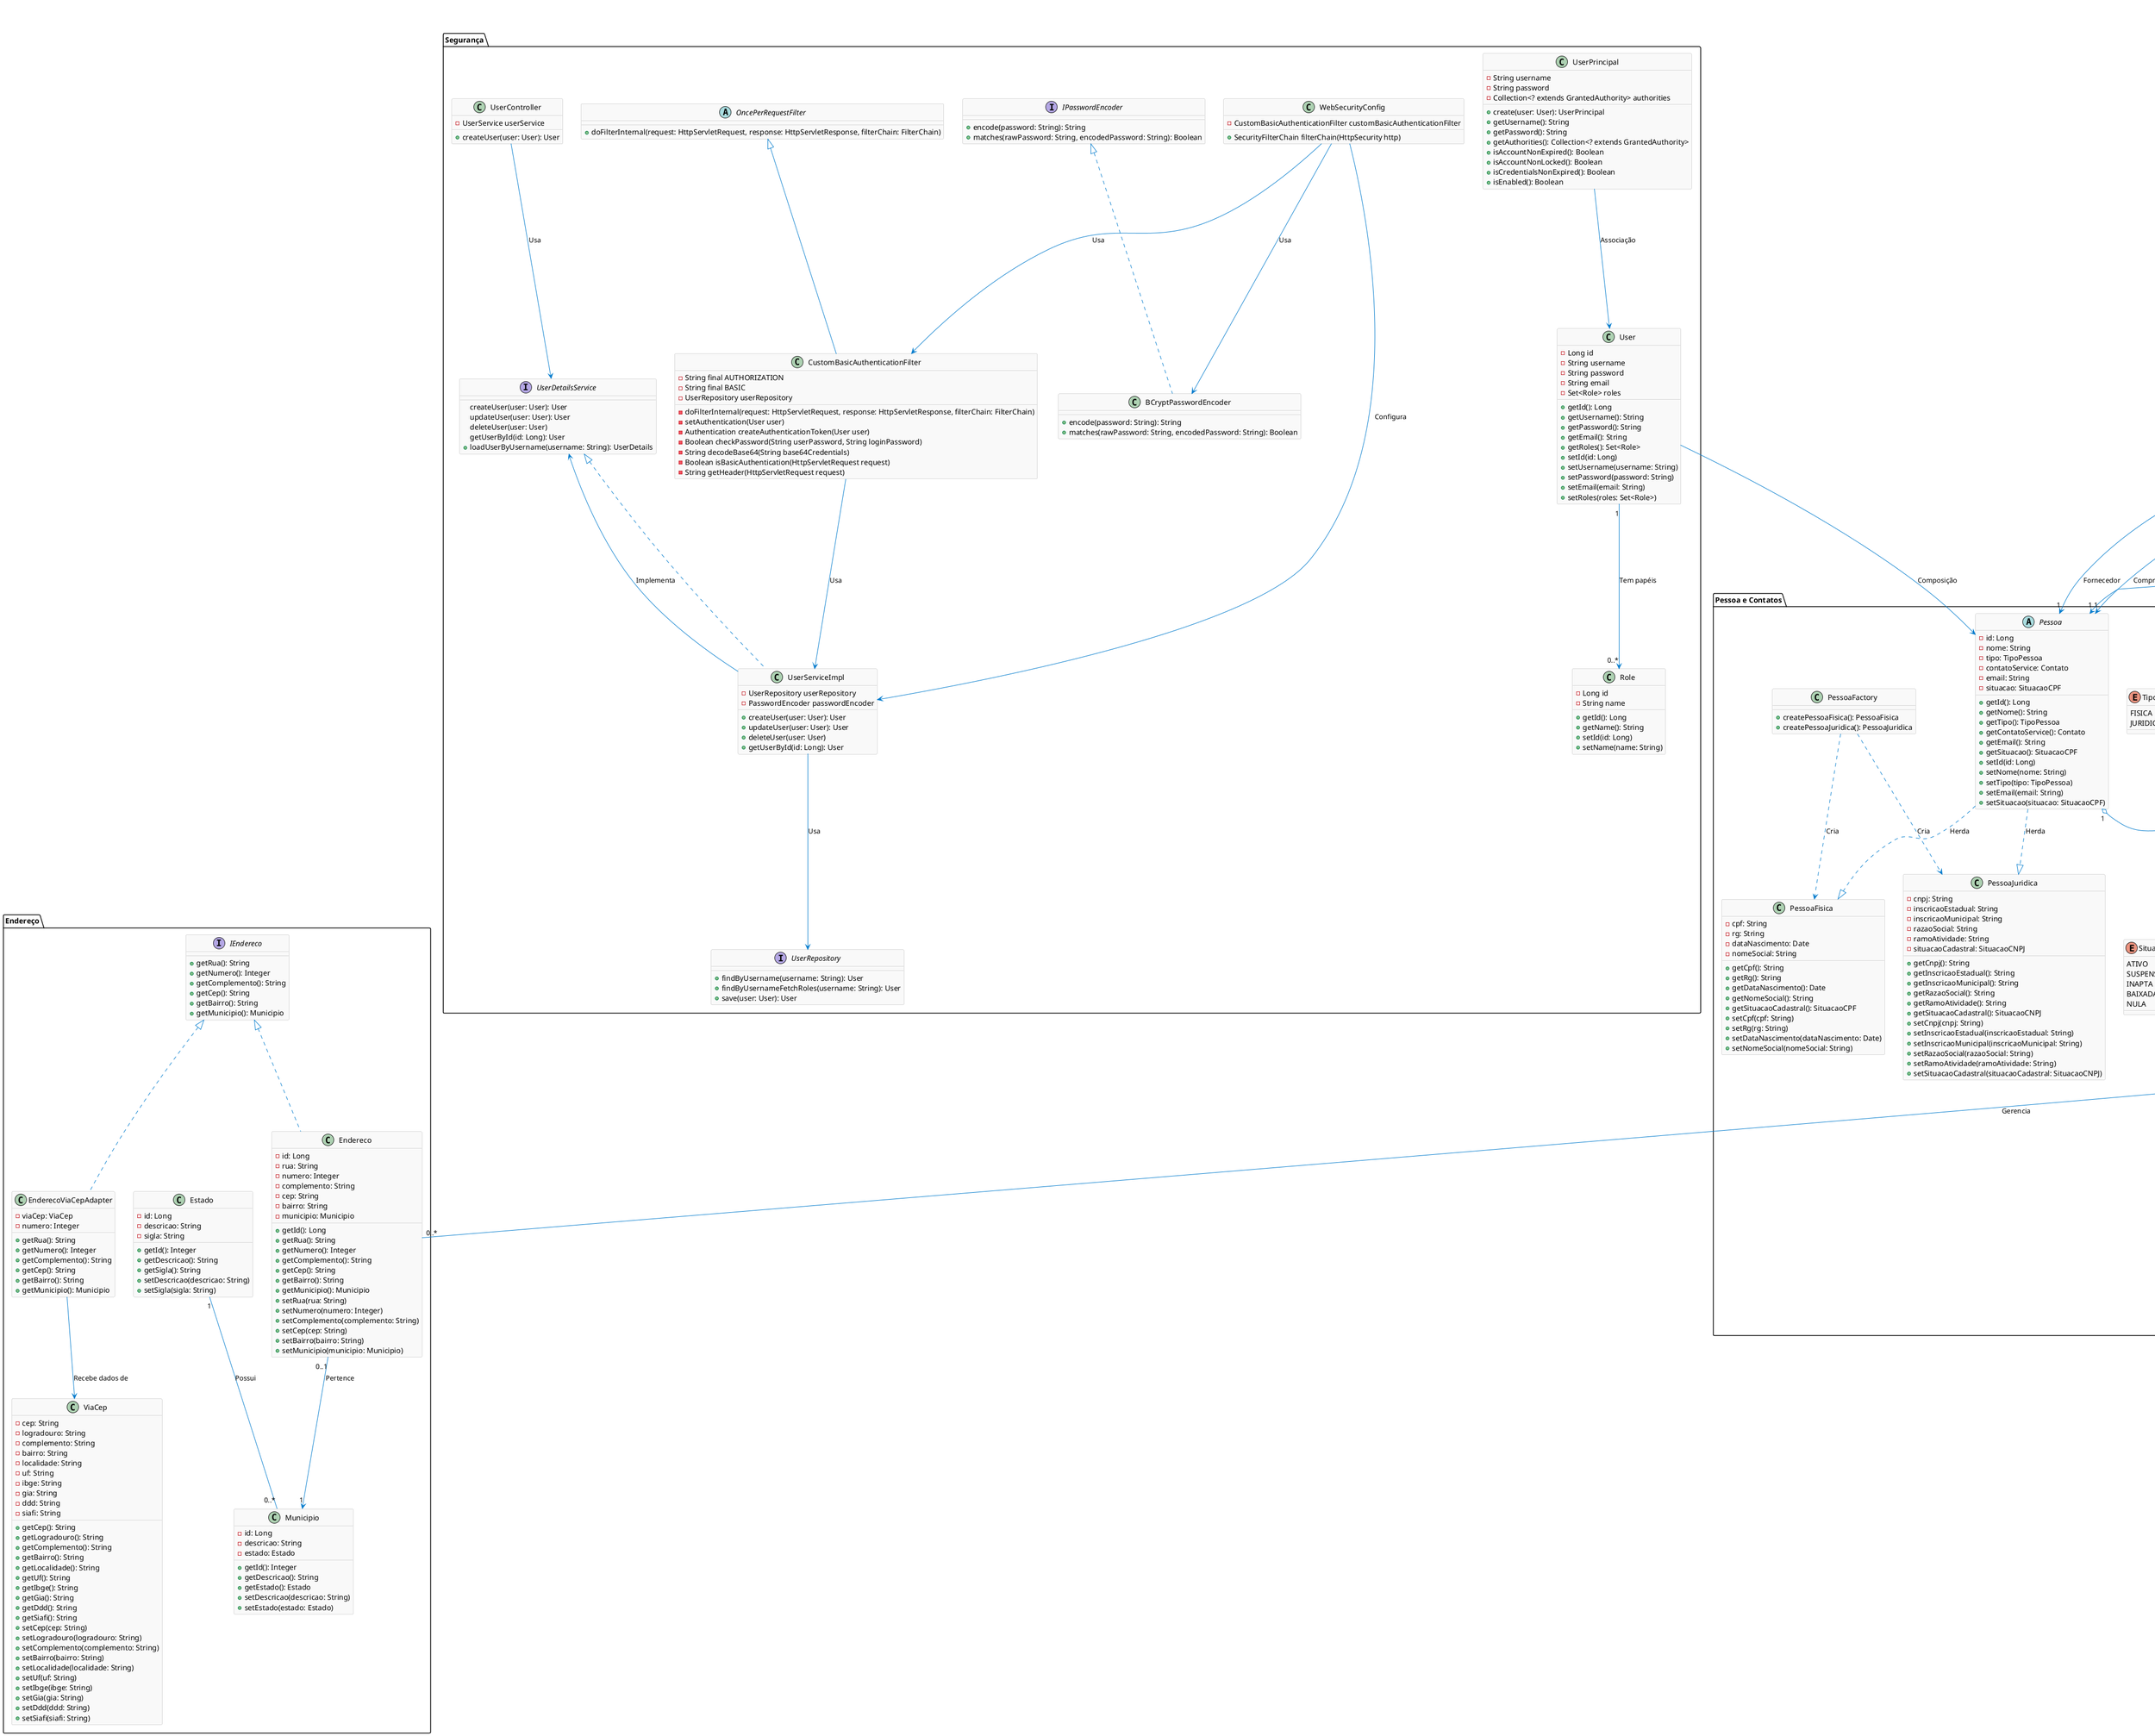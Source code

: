 @startuml

' Define a aparência das linhas e caixas
skinparam class {
    BackgroundColor #F9F9F9
    BorderColor #B5B5B5
    ArrowColor #007ACC
}

' Define estilos para diferentes tipos de relacionamentos
skinparam class {
    ArrowColor #007ACC
    BackgroundColor #F9F9F9
    BorderColor #B5B5B5
}

skinparam class {
    BackgroundColor #F9F9F9
    BorderColor #B5B5B5
}

' Define o estilo das interfaces
skinparam interface {
    BackgroundColor #D0E8FF
    BorderColor #007ACC
}

' Classes e interfaces relacionadas a Endereço
package "Endereço" {
    class Estado {
        - id: Long
        - descricao: String
        - sigla: String
        + getId(): Integer
        + getDescricao(): String
        + getSigla(): String
        + setDescricao(descricao: String)
        + setSigla(sigla: String)
    }

    class Municipio {
        - id: Long
        - descricao: String
        - estado: Estado
        + getId(): Integer
        + getDescricao(): String
        + getEstado(): Estado
        + setDescricao(descricao: String)
        + setEstado(estado: Estado)
    }

    class ViaCep {
        - cep: String
        - logradouro: String
        - complemento: String
        - bairro: String
        - localidade: String
        - uf: String
        - ibge: String
        - gia: String
        - ddd: String
        - siafi: String
        + getCep(): String
        + getLogradouro(): String
        + getComplemento(): String
        + getBairro(): String
        + getLocalidade(): String
        + getUf(): String
        + getIbge(): String
        + getGia(): String
        + getDdd(): String
        + getSiafi(): String
        + setCep(cep: String)
        + setLogradouro(logradouro: String)
        + setComplemento(complemento: String)
        + setBairro(bairro: String)
        + setLocalidade(localidade: String)
        + setUf(uf: String)
        + setIbge(ibge: String)
        + setGia(gia: String)
        + setDdd(ddd: String)
        + setSiafi(siafi: String)
    }

    interface IEndereco {
        + getRua(): String
        + getNumero(): Integer
        + getComplemento(): String
        + getCep(): String
        + getBairro(): String
        + getMunicipio(): Municipio
    }

    class EnderecoViaCepAdapter implements IEndereco {
        - viaCep: ViaCep
        - numero: Integer
        + getRua(): String
        + getNumero(): Integer
        + getComplemento(): String
        + getCep(): String
        + getBairro(): String
        + getMunicipio(): Municipio
    }

    class Endereco implements IEndereco {
        - id: Long
        - rua: String
        - numero: Integer
        - complemento: String
        - cep: String
        - bairro: String
        - municipio: Municipio
        + getId(): Long
        + getRua(): String
        + getNumero(): Integer
        + getComplemento(): String
        + getCep(): String
        + getBairro(): String
        + getMunicipio(): Municipio
        + setRua(rua: String)
        + setNumero(numero: Integer)
        + setComplemento(complemento: String)
        + setCep(cep: String)
        + setBairro(bairro: String)
        + setMunicipio(municipio: Municipio)
    }
}

' Classes e interfaces relacionadas a Pessoa
package "Pessoa e Contatos" {
    class Telefone {
        - id: Long
        - fixo: String
        - celular: String
        - comercial: String
        - principal: String
        + getId(): Long
        + getFixo(): String
        + getCelular(): String
        + getComercial(): String
        + getPrincipal(): String
        + setFixo(fixo: String)
        + setCelular(celular: String)
        + setComercial(comercial: String)
        + setPrincipal(principal: String)
    }

    class Contato {
        - enderecos: List<Endereco>
        - telefones: List<Telefone>
        + adicionarEndereco(endereco: Endereco)
        + removerEndereco(endereco: Endereco)
        + listarEnderecos(): List<Endereco>
        + adicionarTelefone(telefone: Telefone)
        + removerTelefone(telefone: Telefone)
        + listarTelefones(): List<Telefone>
    }

    enum TipoPessoa {
        FISICA
        JURIDICA
    }


    class PessoaFactory {
        ' + createPessoaFisica(cpf: String, rg: String, dataNascimento: Date, nomeSocial: String): PessoaFisica
        ' + createPessoaJuridica(cnpj: String, inscricaoEstadual: String, inscricaoMunicipal: String, razaoSocial: String, ramoAtividade: String, situacaoCadastral: SituacaoCNPJ): PessoaJuridica
        + createPessoaFisica(): PessoaFisica
        + createPessoaJuridica(): PessoaJuridica
    }

    abstract class Pessoa {
        - id: Long
        - nome: String
        - tipo: TipoPessoa
        - contatoService: Contato
        - email: String
        - situacao: SituacaoCPF
        + getId(): Long
        + getNome(): String
        + getTipo(): TipoPessoa
        + getContatoService(): Contato
        + getEmail(): String
        + getSituacao(): SituacaoCPF
        + setId(id: Long)
        + setNome(nome: String)
        + setTipo(tipo: TipoPessoa)
        + setEmail(email: String)
        + setSituacao(situacao: SituacaoCPF)
    }

    enum SituacaoCPF {
        REGULAR
        PENDENTE
        SUSPENSO
        CANCELADO
        NULO
    }

    class PessoaFisica {
        - cpf: String
        - rg: String
        - dataNascimento: Date
        - nomeSocial: String
        + getCpf(): String
        + getRg(): String
        + getDataNascimento(): Date
        + getNomeSocial(): String
        + getSituacaoCadastral(): SituacaoCPF
        + setCpf(cpf: String)
        + setRg(rg: String)
        + setDataNascimento(dataNascimento: Date)
        + setNomeSocial(nomeSocial: String)
    }

    enum SituacaoCNPJ {
        ATIVO
        SUSPENSA
        INAPTA
        BAIXADA
        NULA
    }

    class PessoaJuridica {
        - cnpj: String
        - inscricaoEstadual: String
        - inscricaoMunicipal: String
        - razaoSocial: String
        - ramoAtividade: String
        - situacaoCadastral: SituacaoCNPJ
        + getCnpj(): String
        + getInscricaoEstadual(): String
        + getInscricaoMunicipal(): String
        + getRazaoSocial(): String
        + getRamoAtividade(): String
        + getSituacaoCadastral(): SituacaoCNPJ
        + setCnpj(cnpj: String)
        + setInscricaoEstadual(inscricaoEstadual: String)
        + setInscricaoMunicipal(inscricaoMunicipal: String)
        + setRazaoSocial(razaoSocial: String)
        + setRamoAtividade(ramoAtividade: String)
        + setSituacaoCadastral(situacaoCadastral: SituacaoCNPJ)
    }
}

' Classes e interfaces relacionadas a Produtos e Estoque
package "Produtos e Estoque" {
    enum Metrica {
        UNIDADE
        KILOGRAMAS
        METROS
        LITROS
    }

    class Produto {
        - id: Long
        - marca: String
        - modelo: String
        - descricao: String
        - metrica: Metrica
        - valorCusto: Decimal
        - valorVenda: Decimal
        + getId(): Long
        + getMarca(): String
        + getModelo(): String
        + getDescricao(): String
        + getMetrica(): Metrica
        + getValorCusto(): Decimal
        + getValorVenda(): Decimal
        + setMarca(marca: String)
        + setModelo(modelo: String)
        + setDescricao(descricao: String)
        + setMetrica(metrica: Metrica)
        + setValorCusto(valorCusto: Decimal)
        + setValorVenda(valorVenda: Decimal)
    }

    class LocalArmazenamento {
        - id: Long
        - nome: String
        - endereco: Endereco
        - capacidadeTotal: Decimal
        - capacidadeDisponivel: Decimal
        + getId(): Long
        + getNome(): String
        + getEndereco(): Endereco
        + getCapacidadeTotal(): Decimal
        + getCapacidadeDisponivel(): Decimal
        + setNome(nome: String)
        + setEndereco(endereco: Endereco)
        + setCapacidadeTotal(capacidadeTotal: Decimal)
        + setCapacidadeDisponivel(capacidadeDisponivel: Decimal)
    }

    class Estoque {
        - id: Long
        - produto: Produto
        - quantidade: Decimal
        - tipoMedida: Metrica
        - localArmazenamento: LocalArmazenamento
        + getId(): Long
        + getProduto(): Produto
        + getQuantidade(): Decimal
        + getTipoMedida(): Metrica
        + getLocalArmazenamento(): LocalArmazenamento
        + setProduto(produto: Produto)
        + setQuantidade(quantidade: Decimal)
        + setTipoMedida(tipoMedida: Metrica)
        + setLocalArmazenamento(localArmazenamento: LocalArmazenamento)
    }
}

package "Pagamentos" {
    enum TipoPagamento {
        PIX
        BOLETO
        CARTAO
        BITCOINS
    }

    enum StatusPagamento {
        PENDENTE
        CONFIRMADO
        CANCELADO
    }

    class Pagamento {
        - id: Long
        - valor: Decimal
        - data: Date
        - status: StatusPagamento
        - dataConfirmacao: Date
        - tipoPagamento: TipoPagamento
        + getId(): Long
        + getValor(): Decimal
        + getData(): Date
        + getStatus(): StatusPagamento
        + getDataConfirmacao(): Date
        + getTipoPagamento(): TipoPagamento
        + setValor(valor: Decimal)
        + setData(data: Date)
        + setStatus(status: StatusPagamento)
        + setDataConfirmacao(dataConfirmacao: Date)
        + setTipoPagamento(tipoPagamento: TipoPagamento)
    }

    interface IPagamentoProcessar {
        + processarPagamento(pagamento: Pagamento)
    }

    interface IPagamentoValidar {
        + validarPagamento(pagamento: Pagamento): Boolean
    }

    interface IPagamentoNotificar {
        + notificarStatus(pagamento: Pagamento)
    }

    class PagamentoPIX implements IPagamentoProcessar, IPagamentoValidar, IPagamentoNotificar {
        + processarPagamento(pagamento: Pagamento)
        + validarPagamento(pagamento: Pagamento): Boolean
        + notificarStatus(pagamento: Pagamento)
    }

    class PagamentoBoleto implements IPagamentoProcessar, IPagamentoValidar, IPagamentoNotificar {
        + processarPagamento(pagamento: Pagamento)
        + validarPagamento(pagamento: Pagamento): Boolean
        + notificarStatus(pagamento: Pagamento)
    }

    class PagamentoCartao implements IPagamentoProcessar, IPagamentoValidar, IPagamentoNotificar {
        + processarPagamento(pagamento: Pagamento)
        + validarPagamento(pagamento: Pagamento): Boolean
        + notificarStatus(pagamento: Pagamento)
    }

    class PagamentoBitcoins implements IPagamentoProcessar, IPagamentoValidar, IPagamentoNotificar {
        + processarPagamento(pagamento: Pagamento)
        + validarPagamento(pagamento: Pagamento): Boolean
        + notificarStatus(pagamento: Pagamento)
    }

    class PagamentoValidarFactory {
        + getPagamentoValidar(tipoPagamento: TipoPagamento): IPagamentoValidar
    }

    class PagamentoProcessarFactory {
        + getPagamentoProcessar(tipoPagamento: TipoPagamento): IPagamentoProcessar
    }

    class PagamentoNotificarFactory {
        + getPagamentoNotificar(tipoPagamento: TipoPagamento): IPagamentoNotificar
    }

    class PagamentoProcessamentoService {
        + processarPagamento(pagamento: Pagamento)
    }

    interface PagamentoService {
        + processarPagamento(pagamentoDTO: PagamentoDTO)
    }

    class PagamentoServiceImpl implements PagamentoService {
        + processarPagamento(pagamentoDTO: PagamentoDTO)
    }
}

' Classes e interfaces relacionadas a Pedidos
package "Pedidos" {
    class ItemPedido {
        - id: Long
        - produto: Produto
        - quantidade: Decimal
        - valorAtualProduto: Decimal
        - dataPedido: Date
        - subTotal: Decimal
        + getId(): Long
        + getProduto(): Produto
        + getQuantidade(): Decimal
        + getValorAtualProduto(): Decimal
        + getDataPedido(): Date
        + getSubTotal(): Decimal
        + setProduto(produto: Produto)
        + setQuantidade(quantidade: Decimal)
        + setValorAtualProduto(valorAtualProduto: Decimal)
        + setDataPedido(dataPedido: Date)
        + setSubTotal(subTotal: Decimal)
    }

    class PedidoVenda {
        - id: Long
        - cliente: Pessoa
        - cpfNota: String
        - itens: List<ItemPedido>
        - valorTotal: Decimal
        - dataPedido: Date
        - pagamento: Pagamento
        - dataEntrega: Date
        - localEntrega: Endereco
        + getId(): Long
        + getCliente(): Pessoa
        + getCpfNota(): String
        + getItens(): List<ItemPedido>
        + getValorTotal(): Decimal
        + getDataPedido(): Date
        + getPagamento(): Pagamento
        + getDataEntrega(): Date
        + getLocalEntrega(): Endereco
        + setCliente(cliente: Pessoa)
        + setCpfNota(cpfNota: String)
        + setItens(itens: List<ItemPedido>)
        + setValorTotal(valorTotal: Decimal)
        + setDataPedido(dataPedido: Date)
        + setPagamento(pagamento: Pagamento)
        + setDataEntrega(dataEntrega: Date)
        + setLocalEntrega(localEntrega: Endereco)
    }

    class PedidoCompra {
        - id: Long
        - comprador: Pessoa
        - fornecedor: Pessoa
        - itens: List<ItemPedido>
        - valorTotal: Decimal
        - dataPedido: Date
        - pagamento: Pagamento
        - dataEntrega: Date
        - localEntrega: Endereco
        + getId(): Long
        + getComprador(): Pessoa
        + getFornecedor(): Pessoa
        + getItens(): List<ItemPedido>
        + getValorTotal(): Decimal
        + getDataPedido(): Date
        + getPagamento(): Pagamento
        + getDataEntrega(): Date
        + getLocalEntrega(): Endereco
        + setComprador(comprador: Pessoa)
        + setFornecedor(fornecedor: Pessoa)
        + setItens(itens: List<ItemPedido>)
        + setValorTotal(valorTotal: Decimal)
        + setDataPedido(dataPedido: Date)
        + setPagamento(pagamento: Pagamento)
        + setDataEntrega(dataEntrega: Date)
        + setLocalEntrega(localEntrega: Endereco)
    }
}

' Adicionando componentes de segurança
package "Segurança" {
    
    interface UserDetailsService {
        createUser(user: User): User
        updateUser(user: User): User
        deleteUser(user: User)
        getUserById(id: Long): User
        + loadUserByUsername(username: String): UserDetails
    }
    
    class UserPrincipal {
        - String username
        - String password
        - Collection<? extends GrantedAuthority> authorities
        + create(user: User): UserPrincipal
        + getUsername(): String
        + getPassword(): String
        + getAuthorities(): Collection<? extends GrantedAuthority>
        + isAccountNonExpired(): Boolean
        + isAccountNonLocked(): Boolean
        + isCredentialsNonExpired(): Boolean
        + isEnabled(): Boolean
    }

    class User {
        - Long id
        - String username
        - String password
        - String email
        - Set<Role> roles
        + getId(): Long
        + getUsername(): String
        + getPassword(): String
        + getEmail(): String
        + getRoles(): Set<Role>
        + setId(id: Long)
        + setUsername(username: String)
        + setPassword(password: String)
        + setEmail(email: String)
        + setRoles(roles: Set<Role>)
    }

    class Role {
        - Long id
        - String name
        + getId(): Long
        + getName(): String
        + setId(id: Long)
        + setName(name: String)
    }

    class UserServiceImpl implements UserDetailsService {
        - UserRepository userRepository
        - PasswordEncoder passwordEncoder
        + createUser(user: User): User
        + updateUser(user: User): User
        + deleteUser(user: User)
        + getUserById(id: Long): User
    }

    interface UserRepository {
        + findByUsername(username: String): User
        + findByUsernameFetchRoles(username: String): User
        + save(user: User): User
    }
    
    interface IPasswordEncoder {
        + encode(password: String): String
        + matches(rawPassword: String, encodedPassword: String): Boolean
    }

    class BCryptPasswordEncoder implements IPasswordEncoder {
        + encode(password: String): String
        + matches(rawPassword: String, encodedPassword: String): Boolean
    }
    
    class CustomBasicAuthenticationFilter extends OncePerRequestFilter {
        - String final AUTHORIZATION
        - String final BASIC
        - UserRepository userRepository
        - doFilterInternal(request: HttpServletRequest, response: HttpServletResponse, filterChain: FilterChain)
        - setAuthentication(User user)
        - Authentication createAuthenticationToken(User user)
        - Boolean checkPassword(String userPassword, String loginPassword)
        - String decodeBase64(String base64Credentials)
        - Boolean isBasicAuthentication(HttpServletRequest request)
        - String getHeader(HttpServletRequest request)
    }

    abstract class OncePerRequestFilter {
        + doFilterInternal(request: HttpServletRequest, response: HttpServletResponse, filterChain: FilterChain)
    }

    class WebSecurityConfig {
        - CustomBasicAuthenticationFilter customBasicAuthenticationFilter
        + SecurityFilterChain filterChain(HttpSecurity http)
    }

    class UserController {
        - UserService userService
        + createUser(user: User): User
    }

}

' Relacionamentos

Estado "1" -- "0..*" Municipio: "Possui"
Endereco "0..1" --> "1" Municipio : "Pertence"

EnderecoViaCepAdapter --> ViaCep : "Recebe dados de"

' Adiciona a composição ou agregação onde for necessário
Pessoa "1" o-- "0..1" Contato : "Gerencia Contatos"
Contato "1" *-- "0..*" Endereco : "Gerencia"
Contato "1" *-- "0..*" Telefone : "Gerencia"

' Atualiza a herança para refletir a abstração de Pessoa

PessoaFactory ..> PessoaFisica : "Cria"
PessoaFactory ..> PessoaJuridica : "Cria"
Pessoa ..|> PessoaFisica : "Herda"
Pessoa ..|> PessoaJuridica : "Herda"

Produto "1" --> "0..*" Estoque : "Em estoque"
Estoque "1" --> "1" LocalArmazenamento : "Armazenado em"

ItemPedido "1" -- "1" Produto : "Refere-se"
PedidoVenda "1" -- "0..*" ItemPedido : "Contém"
PedidoCompra "1" -- "0..*" ItemPedido : "Contém"

PedidoVenda "1" --> "1" Pessoa : "Cliente"
PedidoCompra "1" --> "1" Pessoa : "Comprador"
PedidoCompra "1" --> "1" Pessoa : "Fornecedor"

PedidoVenda "1" -- "1" Contato : "Endereco de Entrega"
PedidoCompra "1" -- "1" Contato : "Endereco de Entrega"

PagamentoProcessamentoService ..> IPagamentoProcessar : "Utiliza para processar"
PagamentoProcessamentoService ..> IPagamentoValidar : "Utiliza para validar"
PagamentoProcessamentoService ..> IPagamentoNotificar : "Utiliza para notificar"

Pagamento "1" -- "1" PedidoVenda : "Relacionado a"
Pagamento "1" -- "1" PedidoCompra : "Relacionado a"

PedidoVenda "1" -- "1" Pagamento : "Relacionado a"
PedidoCompra "1" -- "1" Pagamento : "Relacionado a"

PagamentoValidarFactory ..> IPagamentoValidar : "Cria"
PagamentoProcessarFactory ..> IPagamentoProcessar : "Cria"
PagamentoNotificarFactory ..> IPagamentoNotificar : "Cria"

PagamentoServiceImpl ..> PagamentoService : "Implementa"
PagamentoServiceImpl ..> PagamentoProcessamentoService : "Usa"

User --> Pessoa : "Composição"
User "1" --> "0..*" Role : "Tem papéis"
UserServiceImpl --> UserRepository : "Usa"
UserServiceImpl --> UserDetailsService : "Implementa"
UserPrincipal --> User : "Associação"
CustomBasicAuthenticationFilter --> UserServiceImpl : "Usa"
WebSecurityConfig --> CustomBasicAuthenticationFilter : "Usa"
WebSecurityConfig --> UserServiceImpl : "Configura"
WebSecurityConfig --> BCryptPasswordEncoder : "Usa"

UserController --> UserDetailsService : "Usa"

@enduml